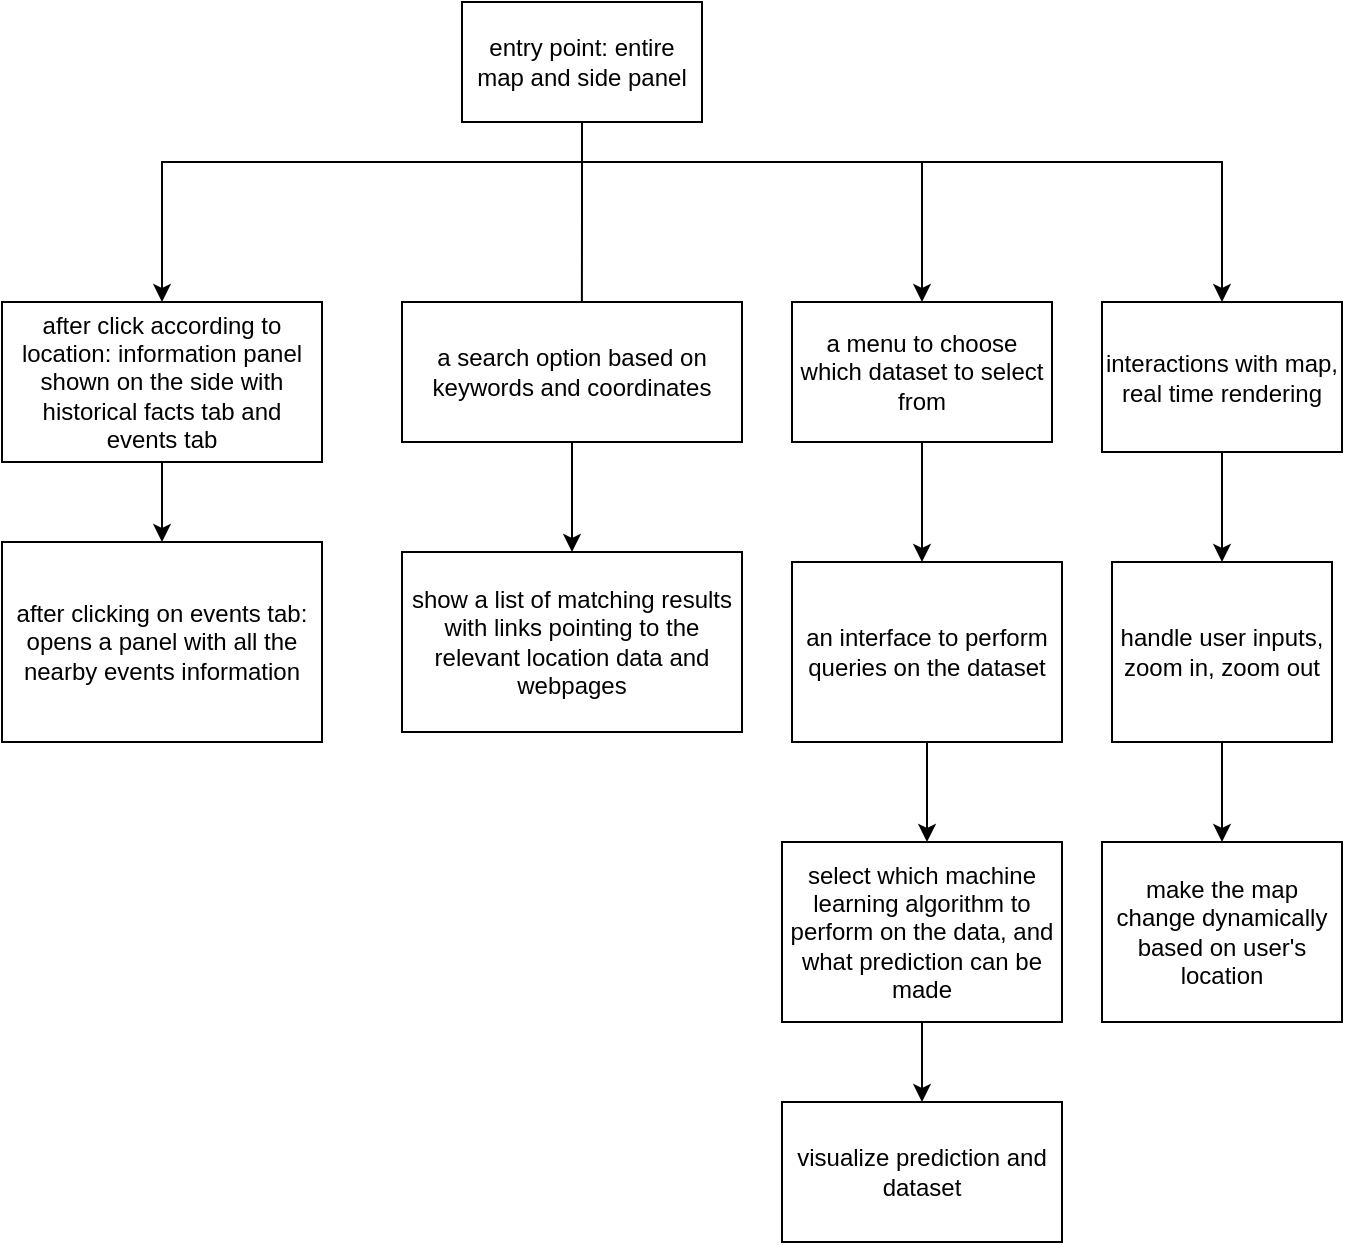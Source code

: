 <mxfile version="20.4.0" type="github">
  <diagram id="AQFI6UG3dmrKnwbbd0p1" name="Page-1">
    <mxGraphModel dx="1037" dy="571" grid="1" gridSize="10" guides="1" tooltips="1" connect="1" arrows="1" fold="1" page="1" pageScale="1" pageWidth="850" pageHeight="1100" math="0" shadow="0">
      <root>
        <mxCell id="0" />
        <mxCell id="1" parent="0" />
        <mxCell id="XZwGA0tTDyMO1BIwxY2l-11" style="edgeStyle=orthogonalEdgeStyle;rounded=0;orthogonalLoop=1;jettySize=auto;html=1;entryX=0.5;entryY=0;entryDx=0;entryDy=0;" edge="1" parent="1" source="2" target="XZwGA0tTDyMO1BIwxY2l-9">
          <mxGeometry relative="1" as="geometry">
            <Array as="points">
              <mxPoint x="320" y="150" />
              <mxPoint x="490" y="150" />
            </Array>
          </mxGeometry>
        </mxCell>
        <mxCell id="XZwGA0tTDyMO1BIwxY2l-12" style="edgeStyle=orthogonalEdgeStyle;rounded=0;orthogonalLoop=1;jettySize=auto;html=1;" edge="1" parent="1" source="2" target="4">
          <mxGeometry relative="1" as="geometry">
            <Array as="points">
              <mxPoint x="320" y="150" />
              <mxPoint x="110" y="150" />
            </Array>
          </mxGeometry>
        </mxCell>
        <mxCell id="XZwGA0tTDyMO1BIwxY2l-13" style="edgeStyle=orthogonalEdgeStyle;rounded=0;orthogonalLoop=1;jettySize=auto;html=1;exitX=0.5;exitY=1;exitDx=0;exitDy=0;entryX=0.529;entryY=0.125;entryDx=0;entryDy=0;entryPerimeter=0;" edge="1" parent="1" source="2" target="XZwGA0tTDyMO1BIwxY2l-4">
          <mxGeometry relative="1" as="geometry" />
        </mxCell>
        <mxCell id="XZwGA0tTDyMO1BIwxY2l-22" style="edgeStyle=orthogonalEdgeStyle;rounded=0;orthogonalLoop=1;jettySize=auto;html=1;entryX=0.5;entryY=0;entryDx=0;entryDy=0;" edge="1" parent="1" source="2" target="XZwGA0tTDyMO1BIwxY2l-21">
          <mxGeometry relative="1" as="geometry">
            <Array as="points">
              <mxPoint x="320" y="150" />
              <mxPoint x="640" y="150" />
            </Array>
          </mxGeometry>
        </mxCell>
        <mxCell id="2" value="&lt;div&gt;entry point: entire map and side panel&lt;/div&gt;" style="whiteSpace=wrap;html=1;" parent="1" vertex="1">
          <mxGeometry x="260" y="70" width="120" height="60" as="geometry" />
        </mxCell>
        <mxCell id="0Y4MVhz9-gonjYsTBbe1-5" value="" style="edgeStyle=orthogonalEdgeStyle;rounded=0;orthogonalLoop=1;jettySize=auto;html=1;" parent="1" source="4" target="0Y4MVhz9-gonjYsTBbe1-4" edge="1">
          <mxGeometry relative="1" as="geometry" />
        </mxCell>
        <mxCell id="4" value="after click according to location: information panel shown on the side with historical facts tab and events tab" style="whiteSpace=wrap;html=1;" parent="1" vertex="1">
          <mxGeometry x="30" y="220" width="160" height="80" as="geometry" />
        </mxCell>
        <mxCell id="0Y4MVhz9-gonjYsTBbe1-4" value="after clicking on events tab: opens a panel with all the nearby events information" style="rounded=0;whiteSpace=wrap;html=1;" parent="1" vertex="1">
          <mxGeometry x="30" y="340" width="160" height="100" as="geometry" />
        </mxCell>
        <mxCell id="XZwGA0tTDyMO1BIwxY2l-14" style="edgeStyle=orthogonalEdgeStyle;rounded=0;orthogonalLoop=1;jettySize=auto;html=1;exitX=0.5;exitY=1;exitDx=0;exitDy=0;entryX=0.5;entryY=0;entryDx=0;entryDy=0;entryPerimeter=0;" edge="1" parent="1" source="XZwGA0tTDyMO1BIwxY2l-4" target="XZwGA0tTDyMO1BIwxY2l-8">
          <mxGeometry relative="1" as="geometry" />
        </mxCell>
        <mxCell id="XZwGA0tTDyMO1BIwxY2l-4" value="a search option based on keywords and coordinates" style="whiteSpace=wrap;html=1;" vertex="1" parent="1">
          <mxGeometry x="230" y="220" width="170" height="70" as="geometry" />
        </mxCell>
        <mxCell id="XZwGA0tTDyMO1BIwxY2l-8" value="show a list of matching results with links pointing to the relevant location data and webpages" style="whiteSpace=wrap;html=1;" vertex="1" parent="1">
          <mxGeometry x="230" y="345" width="170" height="90" as="geometry" />
        </mxCell>
        <mxCell id="XZwGA0tTDyMO1BIwxY2l-15" style="edgeStyle=orthogonalEdgeStyle;rounded=0;orthogonalLoop=1;jettySize=auto;html=1;exitX=0.5;exitY=1;exitDx=0;exitDy=0;" edge="1" parent="1" source="XZwGA0tTDyMO1BIwxY2l-9">
          <mxGeometry relative="1" as="geometry">
            <mxPoint x="490" y="350" as="targetPoint" />
          </mxGeometry>
        </mxCell>
        <mxCell id="XZwGA0tTDyMO1BIwxY2l-9" value="a menu to choose which dataset to select from" style="whiteSpace=wrap;html=1;" vertex="1" parent="1">
          <mxGeometry x="425" y="220" width="130" height="70" as="geometry" />
        </mxCell>
        <mxCell id="XZwGA0tTDyMO1BIwxY2l-17" style="edgeStyle=orthogonalEdgeStyle;rounded=0;orthogonalLoop=1;jettySize=auto;html=1;" edge="1" parent="1" source="XZwGA0tTDyMO1BIwxY2l-16">
          <mxGeometry relative="1" as="geometry">
            <mxPoint x="492.5" y="490" as="targetPoint" />
          </mxGeometry>
        </mxCell>
        <mxCell id="XZwGA0tTDyMO1BIwxY2l-16" value="an interface to perform queries on the dataset" style="whiteSpace=wrap;html=1;" vertex="1" parent="1">
          <mxGeometry x="425" y="350" width="135" height="90" as="geometry" />
        </mxCell>
        <mxCell id="XZwGA0tTDyMO1BIwxY2l-20" style="edgeStyle=orthogonalEdgeStyle;rounded=0;orthogonalLoop=1;jettySize=auto;html=1;entryX=0.5;entryY=0;entryDx=0;entryDy=0;" edge="1" parent="1" source="XZwGA0tTDyMO1BIwxY2l-18" target="XZwGA0tTDyMO1BIwxY2l-19">
          <mxGeometry relative="1" as="geometry" />
        </mxCell>
        <mxCell id="XZwGA0tTDyMO1BIwxY2l-18" value="select which machine learning algorithm to perform on the data, and what prediction can be made" style="whiteSpace=wrap;html=1;" vertex="1" parent="1">
          <mxGeometry x="420" y="490" width="140" height="90" as="geometry" />
        </mxCell>
        <mxCell id="XZwGA0tTDyMO1BIwxY2l-19" value="visualize prediction and dataset" style="whiteSpace=wrap;html=1;" vertex="1" parent="1">
          <mxGeometry x="420" y="620" width="140" height="70" as="geometry" />
        </mxCell>
        <mxCell id="XZwGA0tTDyMO1BIwxY2l-26" style="edgeStyle=orthogonalEdgeStyle;rounded=0;orthogonalLoop=1;jettySize=auto;html=1;exitX=0.5;exitY=1;exitDx=0;exitDy=0;entryX=0.5;entryY=0;entryDx=0;entryDy=0;" edge="1" parent="1" source="XZwGA0tTDyMO1BIwxY2l-21" target="XZwGA0tTDyMO1BIwxY2l-24">
          <mxGeometry relative="1" as="geometry" />
        </mxCell>
        <mxCell id="XZwGA0tTDyMO1BIwxY2l-21" value="interactions with map, real time rendering" style="whiteSpace=wrap;html=1;" vertex="1" parent="1">
          <mxGeometry x="580" y="220" width="120" height="75" as="geometry" />
        </mxCell>
        <mxCell id="XZwGA0tTDyMO1BIwxY2l-27" style="edgeStyle=orthogonalEdgeStyle;rounded=0;orthogonalLoop=1;jettySize=auto;html=1;exitX=0.5;exitY=1;exitDx=0;exitDy=0;" edge="1" parent="1" source="XZwGA0tTDyMO1BIwxY2l-24">
          <mxGeometry relative="1" as="geometry">
            <mxPoint x="640" y="490" as="targetPoint" />
          </mxGeometry>
        </mxCell>
        <mxCell id="XZwGA0tTDyMO1BIwxY2l-24" value="handle user inputs, zoom in, zoom out" style="whiteSpace=wrap;html=1;" vertex="1" parent="1">
          <mxGeometry x="585" y="350" width="110" height="90" as="geometry" />
        </mxCell>
        <mxCell id="XZwGA0tTDyMO1BIwxY2l-28" value="make the map change dynamically based on user&#39;s location" style="whiteSpace=wrap;html=1;" vertex="1" parent="1">
          <mxGeometry x="580" y="490" width="120" height="90" as="geometry" />
        </mxCell>
      </root>
    </mxGraphModel>
  </diagram>
</mxfile>
